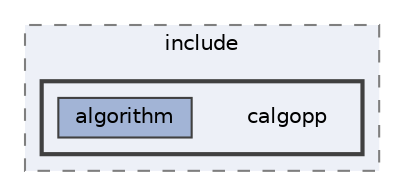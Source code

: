 digraph "lib/algorithm/include/calgopp"
{
 // LATEX_PDF_SIZE
  bgcolor="transparent";
  edge [fontname=Helvetica,fontsize=10,labelfontname=Helvetica,labelfontsize=10];
  node [fontname=Helvetica,fontsize=10,shape=box,height=0.2,width=0.4];
  compound=true
  subgraph clusterdir_9a97ad998015a048f4ab0c3f00568bf1 {
    graph [ bgcolor="#edf0f7", pencolor="grey50", label="include", fontname=Helvetica,fontsize=10 style="filled,dashed", URL="dir_9a97ad998015a048f4ab0c3f00568bf1.html",tooltip=""]
  subgraph clusterdir_54e360b79649e752a54a4ed7c16747b9 {
    graph [ bgcolor="#edf0f7", pencolor="grey25", label="", fontname=Helvetica,fontsize=10 style="filled,bold", URL="dir_54e360b79649e752a54a4ed7c16747b9.html",tooltip=""]
    dir_54e360b79649e752a54a4ed7c16747b9 [shape=plaintext, label="calgopp"];
  dir_ee6f609f36b7f01bc5cabbc5cefdf872 [label="algorithm", fillcolor="#a2b4d6", color="grey25", style="filled", URL="dir_ee6f609f36b7f01bc5cabbc5cefdf872.html",tooltip=""];
  }
  }
}
